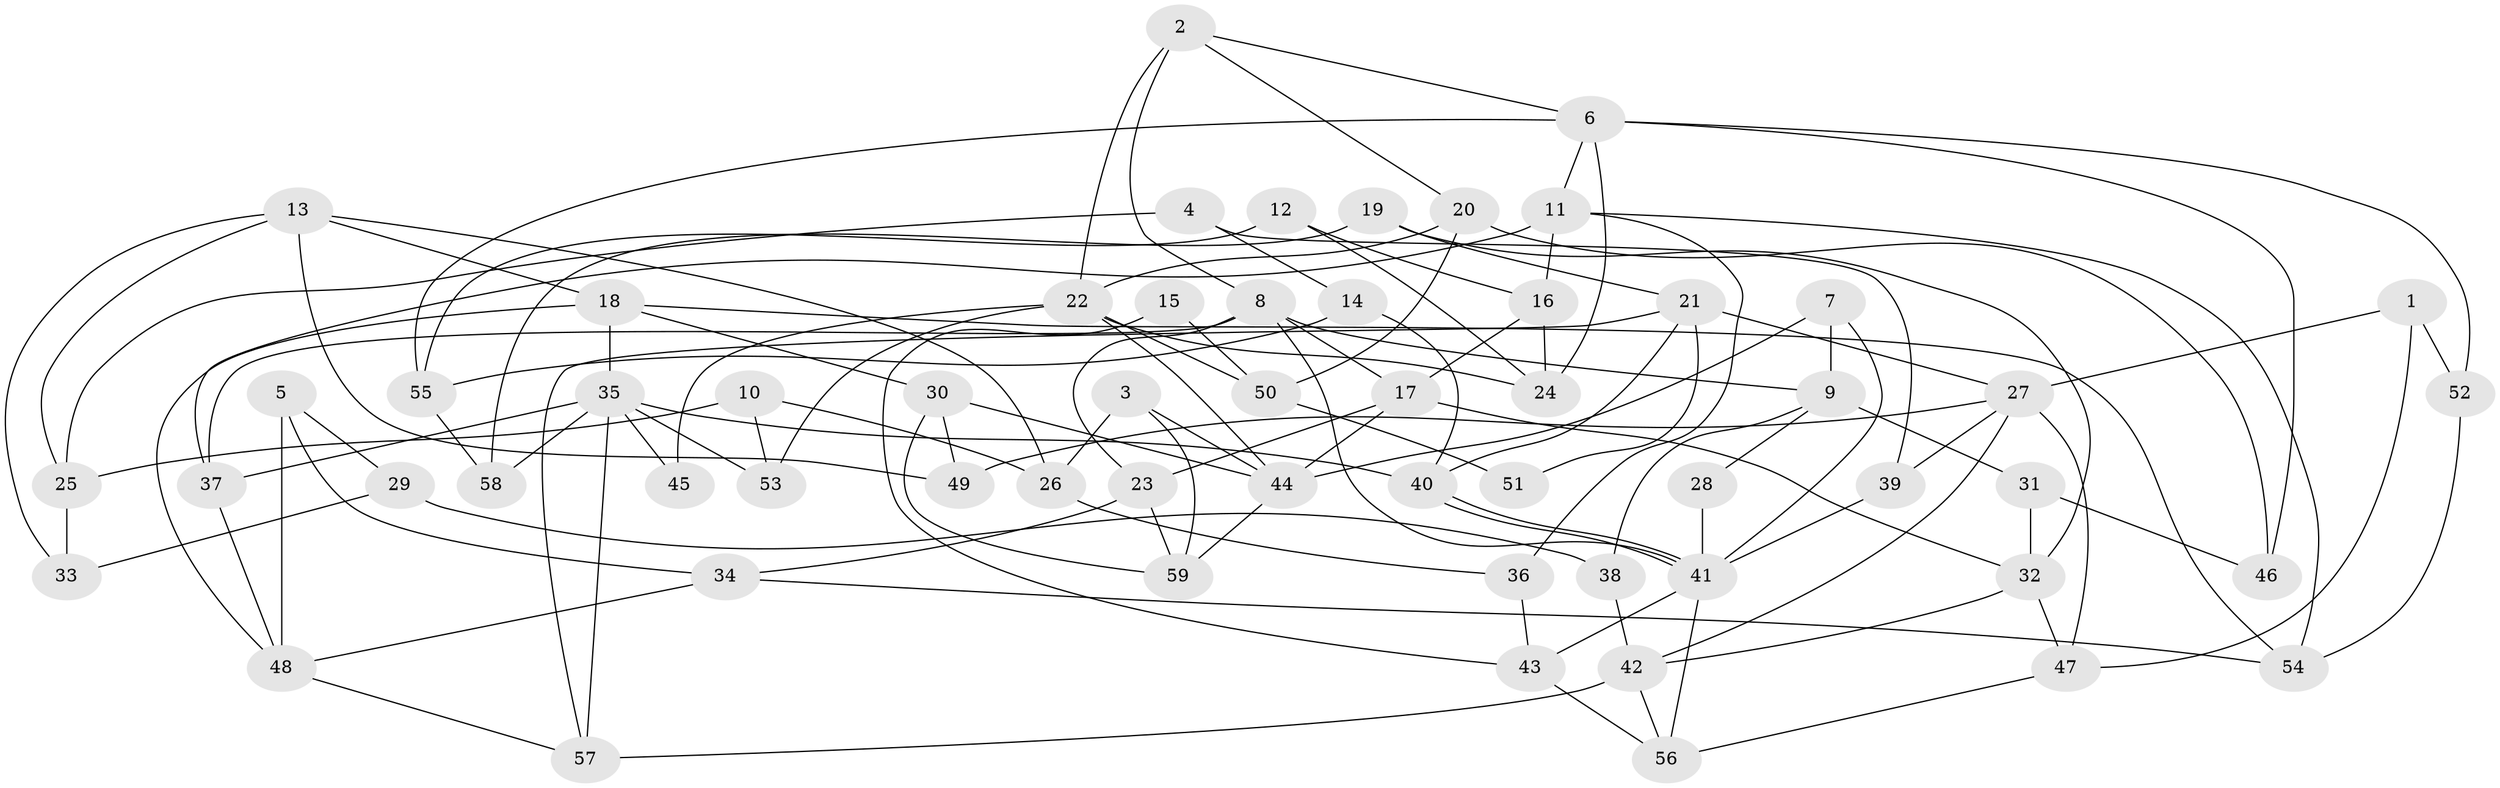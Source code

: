 // coarse degree distribution, {6: 0.1, 8: 0.03333333333333333, 7: 0.06666666666666667, 4: 0.23333333333333334, 9: 0.06666666666666667, 5: 0.1, 3: 0.3, 2: 0.1}
// Generated by graph-tools (version 1.1) at 2025/51/03/04/25 22:51:06]
// undirected, 59 vertices, 118 edges
graph export_dot {
  node [color=gray90,style=filled];
  1;
  2;
  3;
  4;
  5;
  6;
  7;
  8;
  9;
  10;
  11;
  12;
  13;
  14;
  15;
  16;
  17;
  18;
  19;
  20;
  21;
  22;
  23;
  24;
  25;
  26;
  27;
  28;
  29;
  30;
  31;
  32;
  33;
  34;
  35;
  36;
  37;
  38;
  39;
  40;
  41;
  42;
  43;
  44;
  45;
  46;
  47;
  48;
  49;
  50;
  51;
  52;
  53;
  54;
  55;
  56;
  57;
  58;
  59;
  1 -- 47;
  1 -- 27;
  1 -- 52;
  2 -- 8;
  2 -- 22;
  2 -- 6;
  2 -- 20;
  3 -- 44;
  3 -- 59;
  3 -- 26;
  4 -- 25;
  4 -- 39;
  4 -- 14;
  5 -- 34;
  5 -- 48;
  5 -- 29;
  6 -- 11;
  6 -- 24;
  6 -- 46;
  6 -- 52;
  6 -- 55;
  7 -- 44;
  7 -- 9;
  7 -- 41;
  8 -- 41;
  8 -- 17;
  8 -- 9;
  8 -- 23;
  8 -- 37;
  9 -- 31;
  9 -- 28;
  9 -- 38;
  10 -- 26;
  10 -- 53;
  10 -- 25;
  11 -- 36;
  11 -- 37;
  11 -- 16;
  11 -- 54;
  12 -- 24;
  12 -- 16;
  12 -- 55;
  13 -- 18;
  13 -- 25;
  13 -- 26;
  13 -- 33;
  13 -- 49;
  14 -- 55;
  14 -- 40;
  15 -- 43;
  15 -- 50;
  16 -- 17;
  16 -- 24;
  17 -- 44;
  17 -- 23;
  17 -- 32;
  18 -- 54;
  18 -- 48;
  18 -- 30;
  18 -- 35;
  19 -- 32;
  19 -- 58;
  19 -- 21;
  20 -- 22;
  20 -- 46;
  20 -- 50;
  21 -- 40;
  21 -- 27;
  21 -- 51;
  21 -- 57;
  22 -- 44;
  22 -- 24;
  22 -- 45;
  22 -- 50;
  22 -- 53;
  23 -- 34;
  23 -- 59;
  25 -- 33;
  26 -- 36;
  27 -- 42;
  27 -- 39;
  27 -- 47;
  27 -- 49;
  28 -- 41;
  29 -- 38;
  29 -- 33;
  30 -- 49;
  30 -- 44;
  30 -- 59;
  31 -- 32;
  31 -- 46;
  32 -- 42;
  32 -- 47;
  34 -- 54;
  34 -- 48;
  35 -- 40;
  35 -- 37;
  35 -- 45;
  35 -- 53;
  35 -- 57;
  35 -- 58;
  36 -- 43;
  37 -- 48;
  38 -- 42;
  39 -- 41;
  40 -- 41;
  40 -- 41;
  41 -- 43;
  41 -- 56;
  42 -- 57;
  42 -- 56;
  43 -- 56;
  44 -- 59;
  47 -- 56;
  48 -- 57;
  50 -- 51;
  52 -- 54;
  55 -- 58;
}
